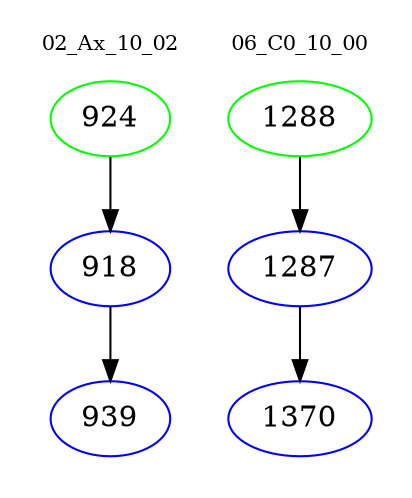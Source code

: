 digraph{
subgraph cluster_0 {
color = white
label = "02_Ax_10_02";
fontsize=10;
T0_924 [label="924", color="green"]
T0_924 -> T0_918 [color="black"]
T0_918 [label="918", color="blue"]
T0_918 -> T0_939 [color="black"]
T0_939 [label="939", color="blue"]
}
subgraph cluster_1 {
color = white
label = "06_C0_10_00";
fontsize=10;
T1_1288 [label="1288", color="green"]
T1_1288 -> T1_1287 [color="black"]
T1_1287 [label="1287", color="blue"]
T1_1287 -> T1_1370 [color="black"]
T1_1370 [label="1370", color="blue"]
}
}
